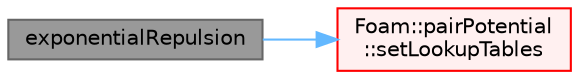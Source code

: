 digraph "exponentialRepulsion"
{
 // LATEX_PDF_SIZE
  bgcolor="transparent";
  edge [fontname=Helvetica,fontsize=10,labelfontname=Helvetica,labelfontsize=10];
  node [fontname=Helvetica,fontsize=10,shape=box,height=0.2,width=0.4];
  rankdir="LR";
  Node1 [id="Node000001",label="exponentialRepulsion",height=0.2,width=0.4,color="gray40", fillcolor="grey60", style="filled", fontcolor="black",tooltip=" "];
  Node1 -> Node2 [id="edge1_Node000001_Node000002",color="steelblue1",style="solid",tooltip=" "];
  Node2 [id="Node000002",label="Foam::pairPotential\l::setLookupTables",height=0.2,width=0.4,color="red", fillcolor="#FFF0F0", style="filled",URL="$classFoam_1_1pairPotential.html#aeaa661c631b53d43b926c3748d19d6c9",tooltip=" "];
}
